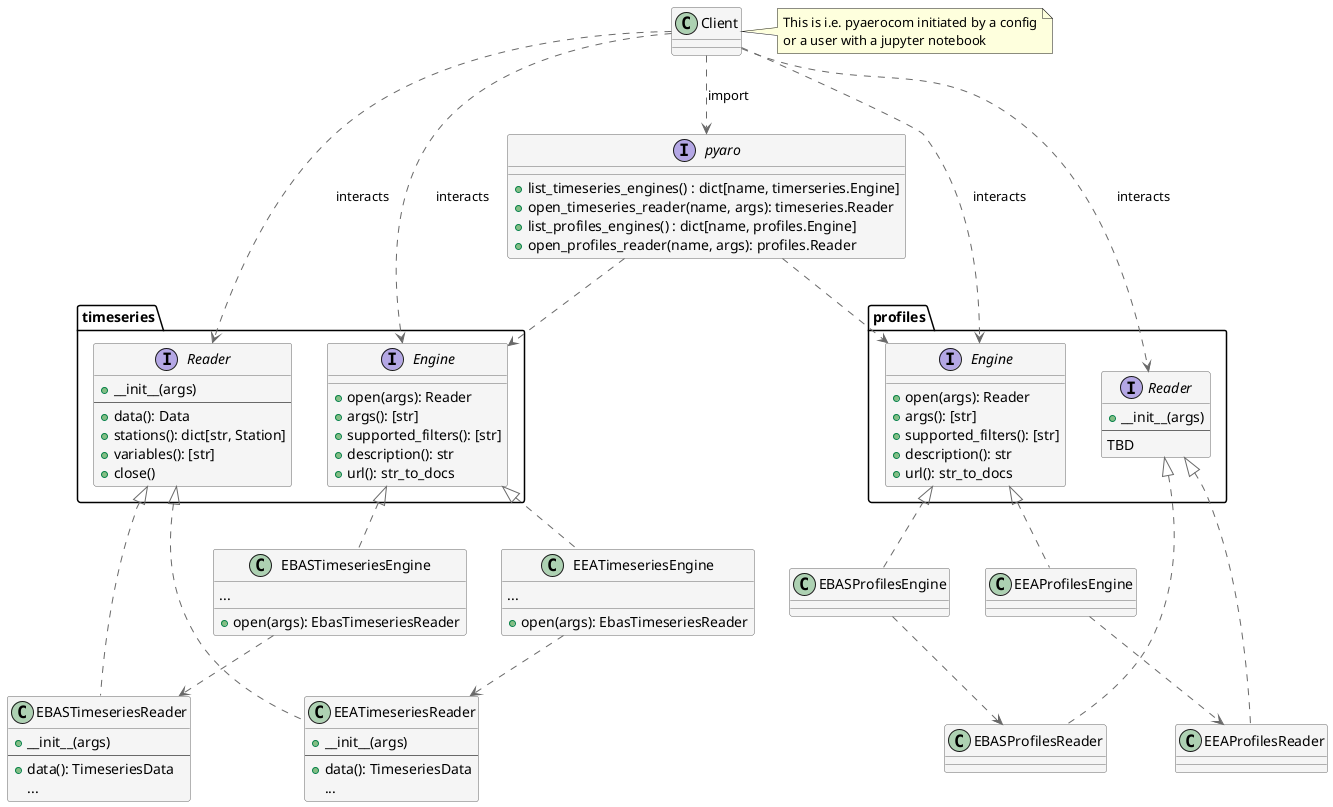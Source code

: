 @startuml

skinparam class {
  backgroundColor whitesmoke
  arrowColor dimgrey
  borderColor dimgrey
}

' Abstract Factory Patter
' Factory -> MeasurementNetwork

class Client
note right of Client
This is i.e. pyaerocom initiated by a config
or a user with a jupyter notebook
end note

interface pyaro {
  + list_timeseries_engines() : dict[name, timerseries.Engine]
  + open_timeseries_reader(name, args): timeseries.Reader
  + list_profiles_engines() : dict[name, profiles.Engine]
  + open_profiles_reader(name, args): profiles.Reader
}

interface timeseries.Engine {
  + open(args): Reader
  + args(): [str]
  + supported_filters(): [str]
  + description(): str
  + url(): str_to_docs
}

class EBASTimeseriesEngine {
  + open(args): EbasTimeseriesReader
  ...
}

class EEATimeseriesEngine {
  + open(args): EbasTimeseriesReader
  ...
}

interface timeseries.Reader {
  + __init__(args)
  --
  + data(): Data
  + stations(): dict[str, Station]
  + variables(): [str]
  + close()
}

class EBASTimeseriesReader {
  + __init__(args)
  --
  + data(): TimeseriesData
  ...
}

class EEATimeseriesReader {
  + __init__(args)
  --
  + data(): TimeseriesData
  ...
}

interface profiles.Engine {
  + open(args): Reader
  + args(): [str]
  + supported_filters(): [str]
  + description(): str
  + url(): str_to_docs
}

interface profiles.Reader {
  + __init__(args)
  --
  TBD
}

class EBASProfilesReader {
}

class EEAProfilesReader {
}

timeseries.Engine <|.. EBASTimeseriesEngine
timeseries.Engine <|.. EEATimeseriesEngine

timeseries.Reader <|.. EBASTimeseriesReader
timeseries.Reader <|.. EEATimeseriesReader

profiles.Engine <|.. EBASProfilesEngine
profiles.Engine <|.. EEAProfilesEngine

profiles.Reader <|.. EBASProfilesReader
profiles.Reader <|.. EEAProfilesReader


EEAProfilesEngine ..> EEAProfilesReader
EEATimeseriesEngine ..> EEATimeseriesReader

EBASProfilesEngine ..> EBASProfilesReader
EBASTimeseriesEngine ..> EBASTimeseriesReader

Client ..> pyaro: import
pyaro ..> timeseries.Engine
pyaro ..> profiles.Engine
Client ..> timeseries.Engine: interacts
Client ..> timeseries.Reader : interacts
Client ..> profiles.Engine : interacts
Client ..> profiles.Reader : interacts


@enduml
